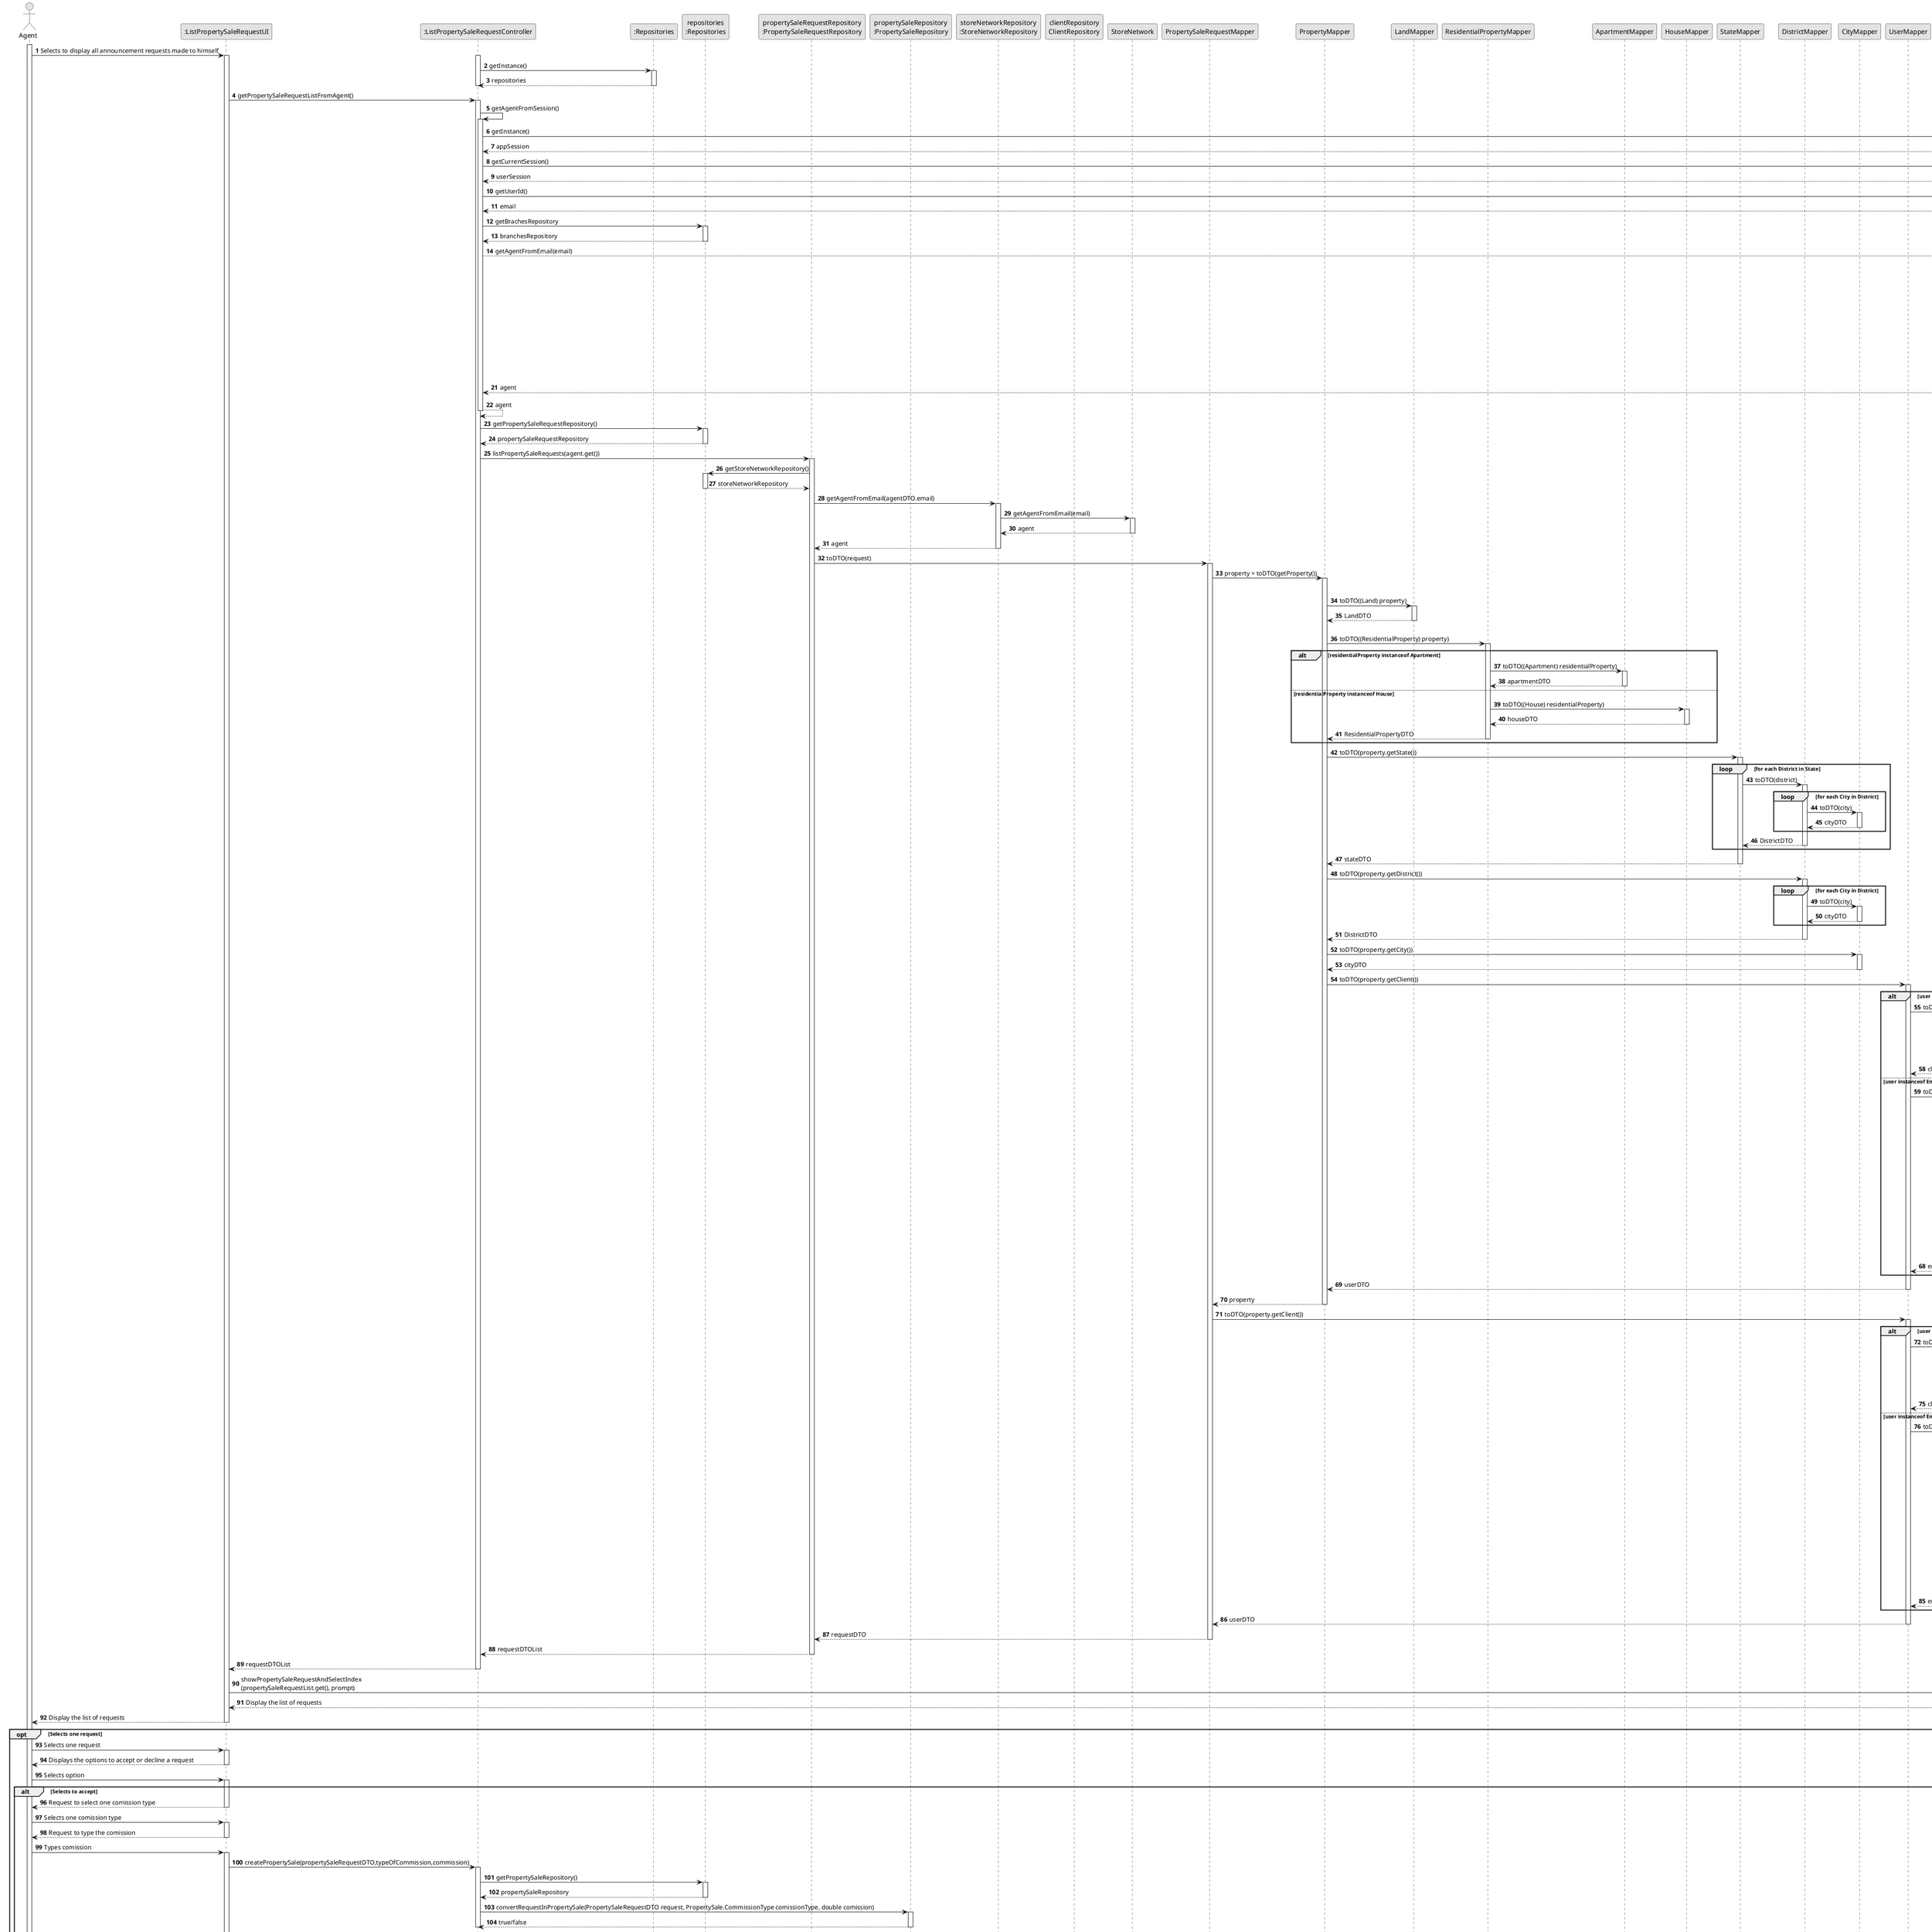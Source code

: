@startuml
skinparam monochrome true
skinparam packageStyle rectangle
skinparam shadowing false

autonumber

'hide footbox
actor "Agent" as AG
participant ":ListPropertySaleRequestUI" as UI
participant ":ListPropertySaleRequestController" as CTRL
participant ":Repositories" as Rep
participant "repositories\n:Repositories" as rep




participant "propertySaleRequestRepository\n:PropertySaleRequestRepository" as PSRR
participant "propertySaleRepository\n:PropertySaleRepository" as PSR
participant "storeNetworkRepository\n:StoreNetworkRepository" as SNR
participant "clientRepository\nClientRepository" as CR

participant "StoreNetwork" as SN

participant "PropertySaleRequestMapper" as PSRM

participant "PropertyMapper" as PM

participant "LandMapper" as LM

participant "ResidentialPropertyMapper" as RPM

participant "ApartmentMapper" as AM

participant "HouseMapper" as HM

participant "StateMapper" as StateM

participant "DistrictMapper" as DistrictM

participant "CityMapper" as CityM

participant "UserMapper" as UserMapper

participant "ClientMapper" as ClientMapper


participant "EmployeeMapper" as EmployeeMapper

participant "OwnerMapper" as OwnerMapper

participant "Agent" as AgentMapper

participant "NetworkManagerMapper" as NetworkManagerMapper

participant "StoreManagerMapper" as StoreManagerMapper

participant "SystemAdministratorMapper" as SystemAdministratorMapper

participant "Utils" as Utils

activate AG

        AG -> UI : Selects to display all announcement requests made to himself

        activate UI

            activate CTRL

            CTRL -> Rep : getInstance()
                            activate Rep

                                Rep --> CTRL: repositories
                                deactivate CTRL
                            deactivate Rep



            UI -> CTRL : getPropertySaleRequestListFromAgent()
            activate CTRL

                        CTRL -> CTRL : getAgentFromSession()
                        activate CTRL

                            CTRL -> AppSession : getInstance()
                            activate AppSession

                                AppSession --> CTRL : appSession
                            deactivate AppSession

                            CTRL -> appsession : getCurrentSession()
                            activate appsession

                                appsession --> CTRL : userSession
                            deactivate appsession

                            CTRL -> currSession : getUserId()
                            activate currSession

                                    currSession --> CTRL : email
                            deactivate currSession

                            CTRL -> rep : getBrachesRepository
                            activate rep

                                rep --> CTRL : branchesRepository
                            deactivate rep

                            CTRL --> branchesRep : getAgentFromEmail(email)
                            activate branchesRep

                            loop for each brach
                                branchesRep -> branch : getAgent(email)
                                activate branch

                                loop for each store
                                    branch -> store
                                    activate store

                                        store -> agentObj : hasEmail(email)
                                        activate agentObj

                                            agentObj --> store : true/false
                                        deactivate agentObj

                                    end

                                    store --> branch : agent
                                deactivate store

                                branch --> branchesRep : agent
                            deactivate branch
                            end

                            branchesRep --> CTRL : agent
                        deactivate branchesRep

                        CTRL --> CTRL : agent
                        deactivate CTRL


                        CTRL -> rep : getPropertySaleRequestRepository()
                        activate rep

                        rep --> CTRL : propertySaleRequestRepository
                        deactivate rep

                        CTRL -> PSRR : listPropertySaleRequests(agent.get())
                        activate PSRR

                        PSRR -> rep : getStoreNetworkRepository()
                        activate rep

                        rep --> PSRR: storeNetworkRepository
                        deactivate rep

                        PSRR -> SNR : getAgentFromEmail(agentDTO.email)
                        activate SNR

                        SNR -> SN : getAgentFromEmail(email)
                        activate SN

                        SN --> SNR : agent
                        deactivate SN

                        SNR --> PSRR : agent
                        deactivate SNR

                        PSRR -> PSRM : toDTO(request)
                        activate PSRM


                        PSRM -> PM: property = toDTO(getProperty())
                        activate PM


                        alt (property instanceof Land)

                            PM -> LM : toDTO((Land) property)

                            activate LM


                            LM --> PM : LandDTO
                            deactivate LM

                                else property instanceof ResidentialProperty
                                PM -> RPM : toDTO((ResidentialProperty) property)
                                activate RPM


                                    alt residentialProperty instanceof Apartment

                                    RPM -> AM : toDTO((Apartment) residentialProperty)
                                    activate AM

                                    AM --> RPM : apartmentDTO
                                    deactivate AM


                                        else residentialProperty instanceof House

                                        RPM -> HM : toDTO((House) residentialProperty)
                                        activate HM

                                        HM --> RPM : houseDTO
                                        deactivate HM

                                        RPM --> PM : ResidentialPropertyDTO
                                        deactivate RPM

                                        end else

                                        PM -> StateM : toDTO(property.getState())
                                        activate StateM

                                        loop for each District in State

                                            StateM -> DistrictM : toDTO(district)
                                            activate DistrictM

                                                loop for each City in District

                                                DistrictM -> CityM : toDTO(city)
                                                activate CityM

                                                CityM --> DistrictM : cityDTO
                                                deactivate CityM



                                                end loop

                                        DistrictM --> StateM : DistrictDTO
                                        deactivate DistrictM

                                         end loop

                                         StateM --> PM : stateDTO
                                         deactivate StateM

                                         PM -> DistrictM : toDTO(property.getDistrict())
                                         activate DistrictM

                                                loop for each City in District

                                                DistrictM -> CityM : toDTO(city)
                                                activate CityM

                                                CityM --> DistrictM : cityDTO
                                                deactivate CityM

                                                end loop

                                        DistrictM --> PM : DistrictDTO
                                        deactivate DistrictM

                                        PM -> CityM : toDTO(property.getCity())
                                        activate CityM

                                        CityM --> PM : cityDTO
                                        deactivate CityM

                                        PM -> UserMapper : toDTO(property.getClient())
                                        activate UserMapper

                                            alt user instanceof Client

                                                UserMapper -> ClientMapper : toDTO((Client)  user)
                                                activate ClientMapper

                                                    alt  client instanceof Owner

                                                        ClientMapper -> OwnerMapper : toDTO((Owner) client)
                                                        activate OwnerMapper

                                                            OwnerMapper --> ClientMapper : ownerDTO

                                                        deactivate OwnerMapper

                                                    else


                                                    end else

                                                ClientMapper --> UserMapper : clientDTO

                                                deactivate ClientMapper

                                            else user instanceof Employee

                                                UserMapper -> EmployeeMapper : toDTO((Employee) user)
                                                activate EmployeeMapper

                                                    alt employee instanceof Agent

                                                        EmployeeMapper -> AgentMapper : toDTO((Agent) employee)
                                                        activate AgentMapper

                                                          AgentMapper --> EmployeeMapper : agentDTO
                                                          deactivate

                                                    else employee instanceof NetworkManager

                                                        EmployeeMapper -> NetworkManagerMapper : toDTO((NetworkManager) employee)
                                                        activate NetworkManagerMapper

                                                        NetworkManagerMapper --> EmployeeMapper : networkManagerDTO
                                                        deactivate NetworkManagerMapper

                                                    else employee instanceof StoreManager

                                                        EmployeeMapper -> StoreManagerMapper : toDTO((StoreManager) employee)
                                                        activate StoreManagerMapper

                                                        StoreManagerMapper --> EmployeeMapper : storeManagerDTO
                                                        deactivate StoreManagerMapper

                                                    else employee instanceof SystemAdministrator

                                                        EmployeeMapper -> SystemAdministratorMapper : toDTO((SystemAdministrator) employee)
                                                        activate SystemAdministratorMapper

                                                        SystemAdministratorMapper --> EmployeeMapper : SystemAdministratorDTO
                                                        deactivate SystemAdministratorMapper

                                                    end else

                                                EmployeeMapper --> UserMapper : employeeDTO
                                                deactivate EmployeeMapper

                                            end else

                                            UserMapper --> PM : userDTO

                                        deactivate UserMapper

                                        PM --> PSRM : property
                                        deactivate PM

                                        PSRM -> UserMapper : toDTO(property.getClient())
                                                activate UserMapper

                                                     alt user instanceof Client

                                                               UserMapper -> ClientMapper : toDTO((Client)  user)
                                                              activate ClientMapper

                                                  alt  client instanceof Owner

                                                   ClientMapper -> OwnerMapper : toDTO((Owner) client)
                                                   activate OwnerMapper

                                                    OwnerMapper --> ClientMapper : ownerDTO

                                                    deactivate OwnerMapper

                                                     else


                                                     end else

                                                       ClientMapper --> UserMapper : clientDTO

                                                       deactivate ClientMapper

                                                         else user instanceof Employee

                                                           UserMapper -> EmployeeMapper : toDTO((Employee) user)
                                                          activate EmployeeMapper

                                                           alt employee instanceof Agent

                                                                EmployeeMapper -> AgentMapper : toDTO((Agent) employee)
                                                                  activate AgentMapper

                                                                AgentMapper --> EmployeeMapper : agentDTO
                                                                deactivate

                                                           else employee instanceof NetworkManager

                                                            EmployeeMapper -> NetworkManagerMapper : toDTO((NetworkManager) employee)
                                                            activate NetworkManagerMapper

                                                             NetworkManagerMapper --> EmployeeMapper : networkManagerDTO
                                                              deactivate NetworkManagerMapper

                                                              else employee instanceof StoreManager

                                                              EmployeeMapper -> StoreManagerMapper : toDTO((StoreManager) employee)
                                                              activate StoreManagerMapper

                                                              StoreManagerMapper --> EmployeeMapper : storeManagerDTO
                                                              deactivate StoreManagerMapper

                                                              else employee instanceof SystemAdministrator

                                                              EmployeeMapper -> SystemAdministratorMapper : toDTO((SystemAdministrator) employee)
                                                              activate SystemAdministratorMapper

                                                                SystemAdministratorMapper --> EmployeeMapper : SystemAdministratorDTO
                                                               deactivate SystemAdministratorMapper

                                                               end else

                                                               EmployeeMapper --> UserMapper : employeeDTO
                                                              deactivate EmployeeMapper

                                                               end else

                                                              UserMapper --> PSRM : userDTO

                                                               deactivate UserMapper

                                                               PSRM --> PSRR : requestDTO
                                                               deactivate PSRM


                                                            PSRR --> CTRL : requestDTOList
                                                            deactivate PSRR

                                                            CTRL --> UI : requestDTOList
                                                            deactivate CTRL


                    UI -> Utils: showPropertySaleRequestAndSelectIndex\n(propertySaleRequestList.get(), prompt)

                    Utils --> UI : Display the list of requests
                    deactivate Utils

            UI --> AG : Display the list of requests
            deactivate UI

opt Selects one request

AG -> UI : Selects one request

activate UI

            UI --> AG : Displays the options to accept or decline a request

deactivate UI

AG -> UI : Selects option

alt Selects to accept

activate UI

UI --> AG : Request to select one comission type
deactivate UI

AG -> UI : Selects one comission type
activate UI

    UI --> AG : Request to type the comission
    deactivate UI

AG -> UI : Types comission
activate UI

            UI -> CTRL : createPropertySale(propertySaleRequestDTO,typeOfCommission,commission)

                    activate CTRL

                    CTRL -> rep : getPropertySaleRepository()

                    activate rep

                    rep --> CTRL: propertySaleRepository

                    deactivate rep

                                CTRL -> PSR : convertRequestInPropertySale(PropertySaleRequestDTO request, PropertySale.CommissionType comissionType, double comission)

                                activate PSR

                                PSR --> CTRL : true/false

                                deactivate PSR

                    deactivate CTRL


                    UI -> CTRL : removePropertySaleRequest(propertySaleRequestDTO)
                    activate CTRL

                        CTRL -> rep : getPropertySaleRequestRepository()
                        activate rep

                        rep --> CTRL: propertySaleRequestRepository
                        deactivate rep



                    CTRL -> PSRR : removePropertySaleRequest(propertySaleRequestDTO)
                    activate PSRR

                    PSRR --> CTRL : true/false
                    deactivate PSRR


                    CTRL --> UI : true/false
                    deactivate CTRL

            UI --> AG : Requests to writte a message to the owner
            deactivate UI

           AG -> UI : Writtes a message
           activate UI

           UI --> CTRL : sendMessageToClient(propertySaleRequestDTO.property.client, messageDTO)
           activate CTRL

           CTRL -> CTRL : getAgentFromSession()
                                   activate CTRL

                                       CTRL -> AppSession : getInstance()
                                       activate AppSession

                                           AppSession --> CTRL : appSession
                                       deactivate AppSession

                                       CTRL -> appsession : getCurrentSession()
                                       activate appsession

                                           appsession --> CTRL : userSession
                                       deactivate appsession

                                       CTRL -> currSession : getUserId()
                                       activate currSession

                                               currSession --> CTRL : email
                                       deactivate currSession

                                       CTRL -> rep : getBrachesRepository
                                       activate rep

                                           rep --> CTRL : branchesRepository
                                       deactivate rep

                                       CTRL --> branchesRep : getAgentFromEmail(email)
                                       activate branchesRep

                                       loop for each brach
                                           branchesRep -> branch : getAgent(email)
                                           activate branch

                                           loop for each store
                                               branch -> store
                                               activate store

                                                   store -> agentObj : hasEmail(email)
                                                   activate agentObj

                                                       agentObj --> store : true/false
                                                   deactivate agentObj

                                               end

                                               store --> branch : agent
                                           deactivate store

                                           branch --> branchesRep : agent
                                       deactivate branch
                                       end

                                       branchesRep --> CTRL : agent
                                   deactivate branchesRep

                                   CTRL --> CTRL : agent
                                   deactivate CTRL

                                   CTRL -> CTRL : getClientDTOFromEmail(clientDTO.email.toString())

                                   CTRL -> CR : notifyClient(client.get(), messageDTO)
                                   activate CR

                                   CR -> CTRL : true/false
                                   deactivate CR

                                   CTRL --> UI: true/false
                              deactivate CTRL
                            deactivate UI


'UI --> AG : Displays (In)Sucess of operation


else Selects to decline

'AG -> UI : Selects to decline

UI -> CTRL: removePropertySaleRequest( propertySaleRequest)
activate UI

    activate CTRL

    CTRL -> PSRR : removePropertySaleRequest( propertySaleRequest)

        activate PSRR

        PSRR --> CTRL : true/false

        deactivate PSRR

        CTRL --> UI : true/false
    deactivate CTRL

     UI --> AG : Requests to writte a message to the owner
                deactivate UI

               AG -> UI : Writtes a message
               activate UI

               UI --> CTRL : sendMessageToClient(propertySaleRequestDTO.property.client, messageDTO)
               activate CTRL

               CTRL -> CTRL : getAgentFromSession()
                                       activate CTRL

                                           CTRL -> AppSession : getInstance()
                                           activate AppSession

                                               AppSession --> CTRL : appSession
                                           deactivate AppSession

                                           CTRL -> appsession : getCurrentSession()
                                           activate appsession

                                               appsession --> CTRL : userSession
                                           deactivate appsession

                                           CTRL -> currSession : getUserId()
                                           activate currSession

                                                   currSession --> CTRL : email
                                           deactivate currSession

                                           CTRL -> rep : getBrachesRepository
                                           activate rep

                                               rep --> CTRL : branchesRepository
                                           deactivate rep

                                           CTRL --> branchesRep : getAgentFromEmail(email)
                                           activate branchesRep

                                           loop for each brach
                                               branchesRep -> branch : getAgent(email)
                                               activate branch

                                               loop for each store
                                                   branch -> store
                                                   activate store

                                                       store -> agentObj : hasEmail(email)
                                                       activate agentObj

                                                           agentObj --> store : true/false
                                                       deactivate agentObj

                                                   end

                                                   store --> branch : agent
                                               deactivate store

                                               branch --> branchesRep : agent
                                           deactivate branch
                                           end

                                           branchesRep --> CTRL : agent
                                       deactivate branchesRep

                                       CTRL --> CTRL : agent
                                       deactivate CTRL

                                       CTRL -> CTRL : getClientDTOFromEmail(clientDTO.email.toString())

                                       CTRL -> CR : notifyClient(client.get(), messageDTO)
                                       activate CR

                                       CR -> CTRL : true/false
                                       deactivate CR

                                       CTRL --> UI: true/false
                                  deactivate CTRL



end alt

UI --> AG : Displays (In)Sucess of operation
deactivate UI



end opt



@enduml